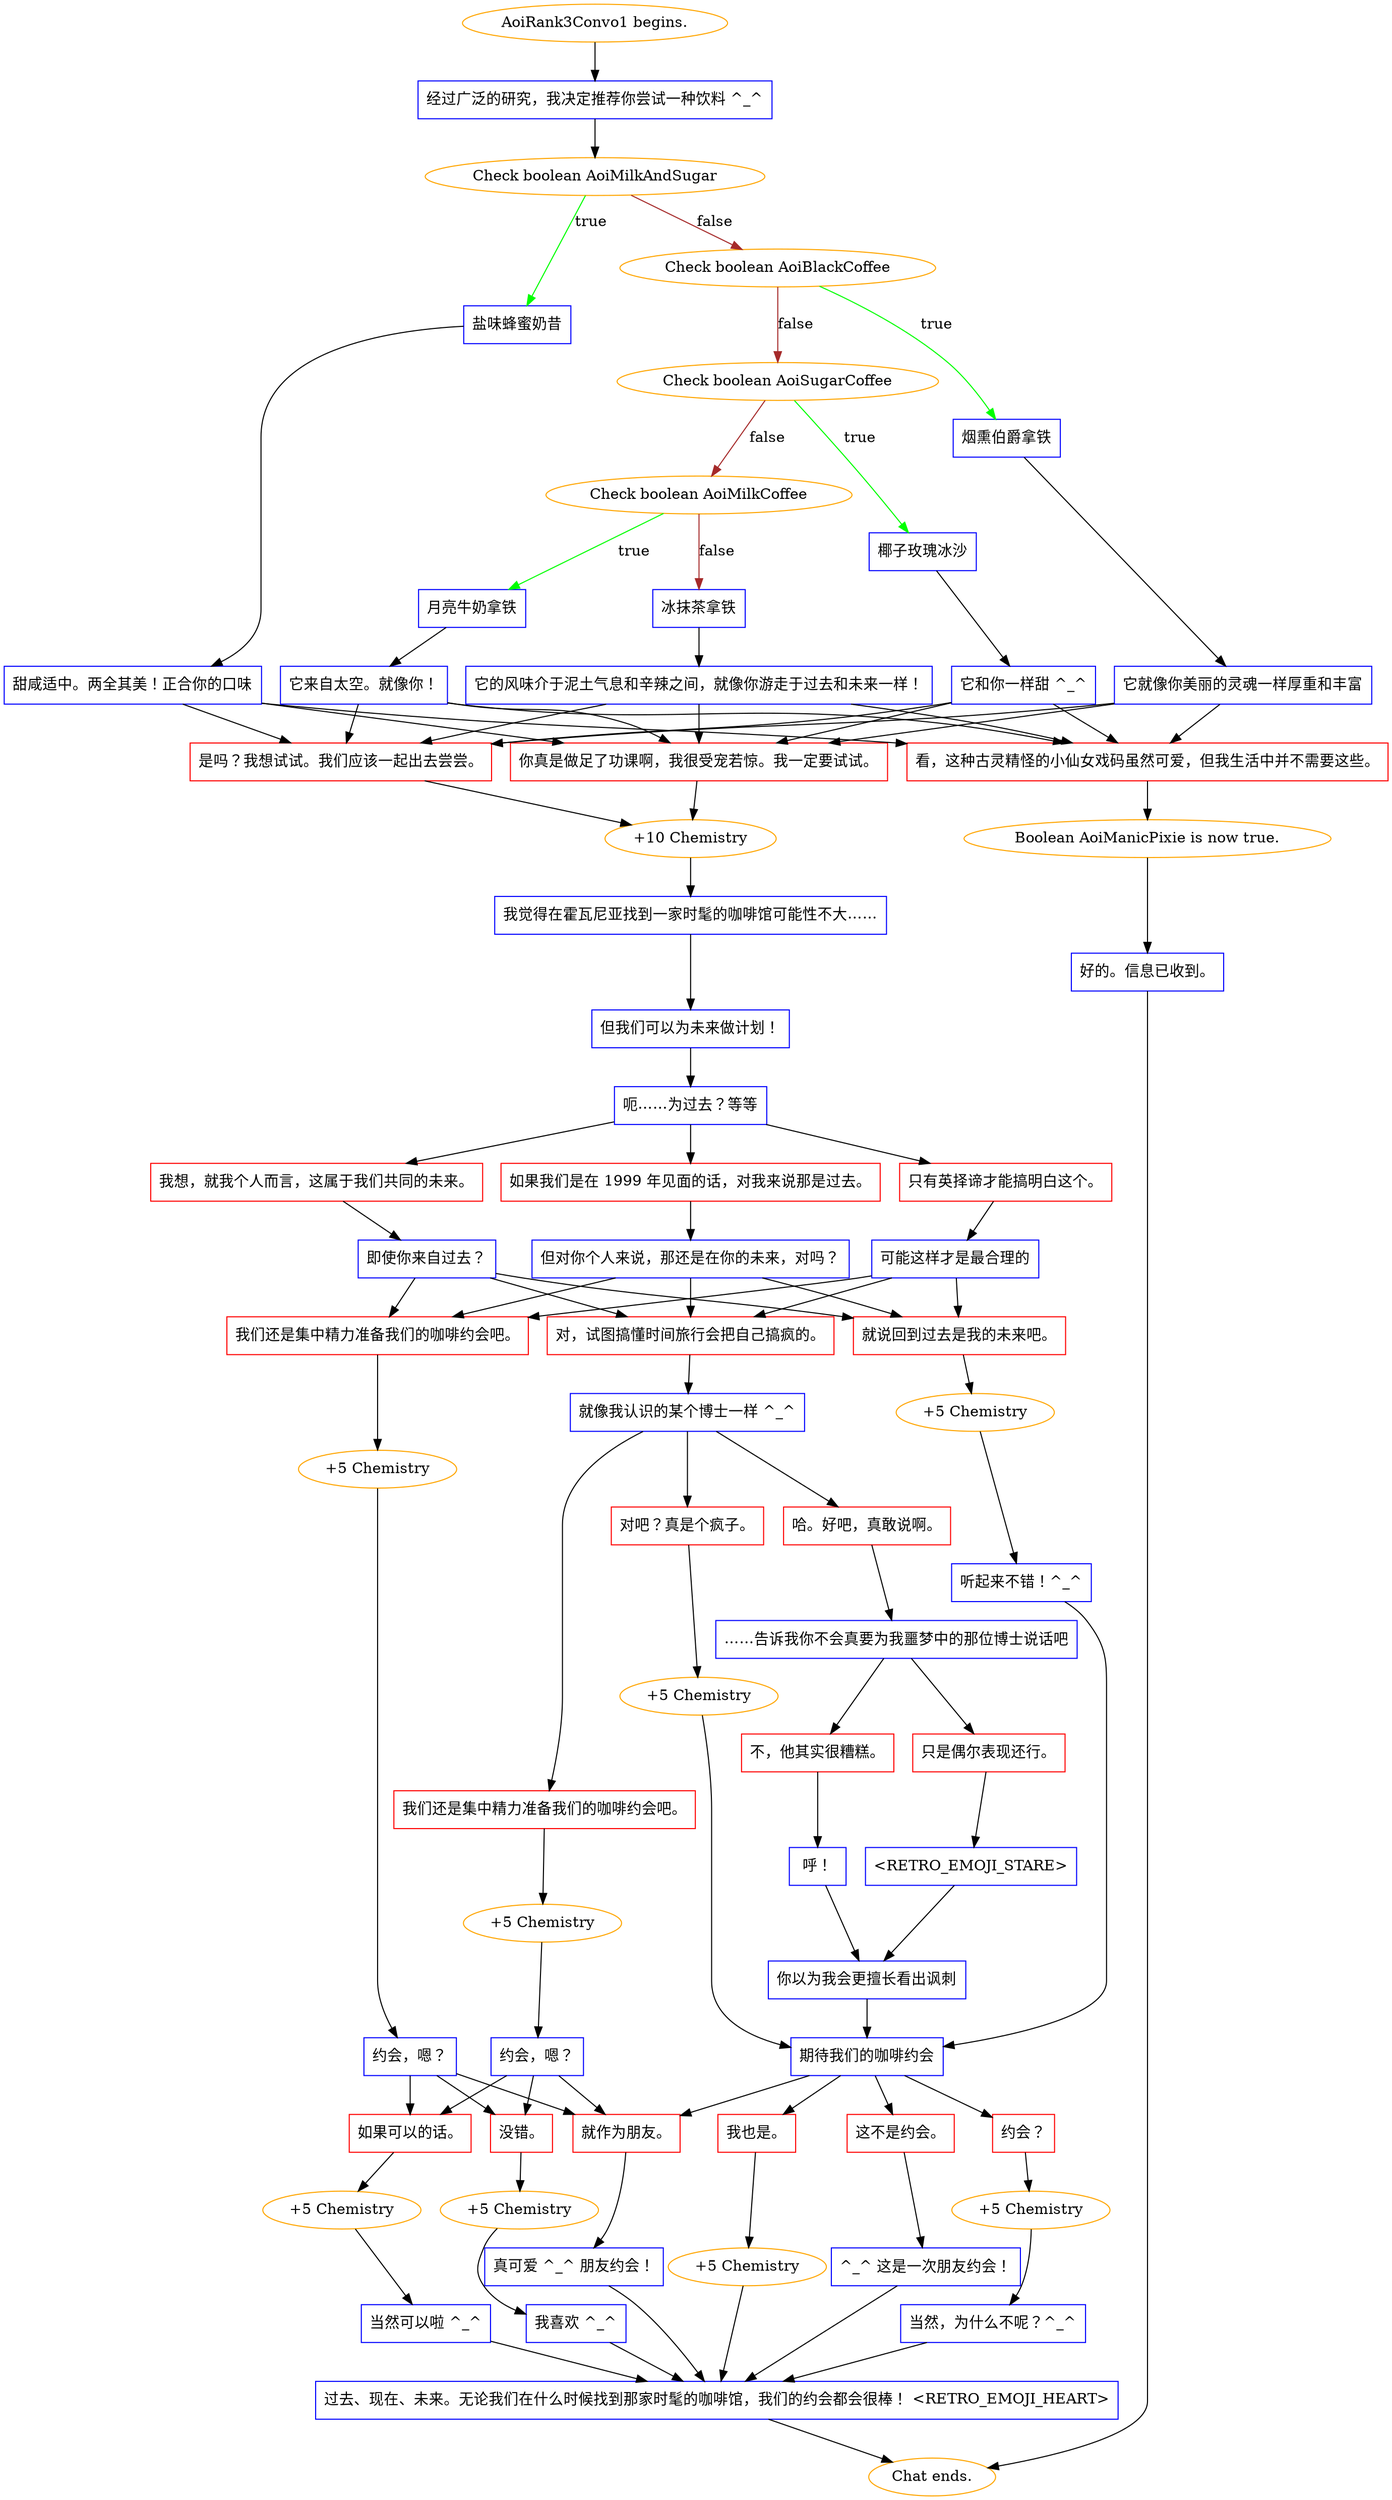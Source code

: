 digraph {
	"AoiRank3Convo1 begins." [color=orange];
		"AoiRank3Convo1 begins." -> j1313742880;
	j1313742880 [label="经过广泛的研究，我决定推荐你尝试一种饮料 ^_^",shape=box,color=blue];
		j1313742880 -> j4211444181;
	j4211444181 [label="Check boolean AoiMilkAndSugar",color=orange];
		j4211444181 -> j2150228100 [label=true,color=green];
		j4211444181 -> j859293947 [label=false,color=brown];
	j2150228100 [label="盐味蜂蜜奶昔",shape=box,color=blue];
		j2150228100 -> j172071978;
	j859293947 [label="Check boolean AoiBlackCoffee",color=orange];
		j859293947 -> j1028590506 [label=true,color=green];
		j859293947 -> j3369786144 [label=false,color=brown];
	j172071978 [label="甜咸适中。两全其美！正合你的口味",shape=box,color=blue];
		j172071978 -> j3605178519;
		j172071978 -> j2874154101;
		j172071978 -> j737714366;
	j1028590506 [label="烟熏伯爵拿铁",shape=box,color=blue];
		j1028590506 -> j28576383;
	j3369786144 [label="Check boolean AoiSugarCoffee",color=orange];
		j3369786144 -> j2568855993 [label=true,color=green];
		j3369786144 -> j2911908045 [label=false,color=brown];
	j3605178519 [label="你真是做足了功课啊，我很受宠若惊。我一定要试试。",shape=box,color=red];
		j3605178519 -> j3829180263;
	j2874154101 [label="是吗？我想试试。我们应该一起出去尝尝。",shape=box,color=red];
		j2874154101 -> j3829180263;
	j737714366 [label="看，这种古灵精怪的小仙女戏码虽然可爱，但我生活中并不需要这些。",shape=box,color=red];
		j737714366 -> j1291757001;
	j28576383 [label="它就像你美丽的灵魂一样厚重和丰富",shape=box,color=blue];
		j28576383 -> j3605178519;
		j28576383 -> j2874154101;
		j28576383 -> j737714366;
	j2568855993 [label="椰子玫瑰冰沙",shape=box,color=blue];
		j2568855993 -> j2058847970;
	j2911908045 [label="Check boolean AoiMilkCoffee",color=orange];
		j2911908045 -> j3065921170 [label=true,color=green];
		j2911908045 -> j3760534492 [label=false,color=brown];
	j3829180263 [label="+10 Chemistry",color=orange];
		j3829180263 -> j2344179099;
	j1291757001 [label="Boolean AoiManicPixie is now true.",color=orange];
		j1291757001 -> j1590822316;
	j2058847970 [label="它和你一样甜 ^_^",shape=box,color=blue];
		j2058847970 -> j3605178519;
		j2058847970 -> j2874154101;
		j2058847970 -> j737714366;
	j3065921170 [label="月亮牛奶拿铁",shape=box,color=blue];
		j3065921170 -> j2932430090;
	j3760534492 [label="冰抹茶拿铁",shape=box,color=blue];
		j3760534492 -> j3706547754;
	j2344179099 [label="我觉得在霍瓦尼亚找到一家时髦的咖啡馆可能性不大……",shape=box,color=blue];
		j2344179099 -> j1328197396;
	j1590822316 [label="好的。信息已收到。",shape=box,color=blue];
		j1590822316 -> "Chat ends.";
	j2932430090 [label="它来自太空。就像你！",shape=box,color=blue];
		j2932430090 -> j3605178519;
		j2932430090 -> j2874154101;
		j2932430090 -> j737714366;
	j3706547754 [label="它的风味介于泥土气息和辛辣之间，就像你游走于过去和未来一样！",shape=box,color=blue];
		j3706547754 -> j3605178519;
		j3706547754 -> j2874154101;
		j3706547754 -> j737714366;
	j1328197396 [label="但我们可以为未来做计划！",shape=box,color=blue];
		j1328197396 -> j2187492466;
	"Chat ends." [color=orange];
	j2187492466 [label="呃……为过去？等等",shape=box,color=blue];
		j2187492466 -> j2032532419;
		j2187492466 -> j245907877;
		j2187492466 -> j92517641;
	j2032532419 [label="如果我们是在 1999 年见面的话，对我来说那是过去。",shape=box,color=red];
		j2032532419 -> j2243908334;
	j245907877 [label="我想，就我个人而言，这属于我们共同的未来。",shape=box,color=red];
		j245907877 -> j4283665726;
	j92517641 [label="只有英择谛才能搞明白这个。",shape=box,color=red];
		j92517641 -> j1118961300;
	j2243908334 [label="但对你个人来说，那还是在你的未来，对吗？",shape=box,color=blue];
		j2243908334 -> j225444506;
		j2243908334 -> j249988206;
		j2243908334 -> j714123242;
	j4283665726 [label="即使你来自过去？",shape=box,color=blue];
		j4283665726 -> j225444506;
		j4283665726 -> j249988206;
		j4283665726 -> j714123242;
	j1118961300 [label="可能这样才是最合理的",shape=box,color=blue];
		j1118961300 -> j225444506;
		j1118961300 -> j249988206;
		j1118961300 -> j714123242;
	j225444506 [label="对，试图搞懂时间旅行会把自己搞疯的。",shape=box,color=red];
		j225444506 -> j873345553;
	j249988206 [label="就说回到过去是我的未来吧。",shape=box,color=red];
		j249988206 -> j2819853705;
	j714123242 [label="我们还是集中精力准备我们的咖啡约会吧。",shape=box,color=red];
		j714123242 -> j3548226182;
	j873345553 [label="就像我认识的某个博士一样 ^_^",shape=box,color=blue];
		j873345553 -> j2919510007;
		j873345553 -> j3260102096;
		j873345553 -> j3830750654;
	j2819853705 [label="+5 Chemistry",color=orange];
		j2819853705 -> j3606275104;
	j3548226182 [label="+5 Chemistry",color=orange];
		j3548226182 -> j959726179;
	j2919510007 [label="我们还是集中精力准备我们的咖啡约会吧。",shape=box,color=red];
		j2919510007 -> j2850151695;
	j3260102096 [label="哈。好吧，真敢说啊。",shape=box,color=red];
		j3260102096 -> j3423095966;
	j3830750654 [label="对吧？真是个疯子。",shape=box,color=red];
		j3830750654 -> j2733359135;
	j3606275104 [label="听起来不错！^_^",shape=box,color=blue];
		j3606275104 -> j2055123157;
	j959726179 [label="约会，嗯？",shape=box,color=blue];
		j959726179 -> j1488341935;
		j959726179 -> j46996247;
		j959726179 -> j2360666259;
	j2850151695 [label="+5 Chemistry",color=orange];
		j2850151695 -> j3573909680;
	j3423095966 [label="……告诉我你不会真要为我噩梦中的那位博士说话吧",shape=box,color=blue];
		j3423095966 -> j2807833154;
		j3423095966 -> j4279243709;
	j2733359135 [label="+5 Chemistry",color=orange];
		j2733359135 -> j2055123157;
	j2055123157 [label="期待我们的咖啡约会",shape=box,color=blue];
		j2055123157 -> j1512594186;
		j2055123157 -> j1927693499;
		j2055123157 -> j2895185491;
		j2055123157 -> j46996247;
	j1488341935 [label="没错。",shape=box,color=red];
		j1488341935 -> j1815409543;
	j46996247 [label="就作为朋友。",shape=box,color=red];
		j46996247 -> j2834406136;
	j2360666259 [label="如果可以的话。",shape=box,color=red];
		j2360666259 -> j2727872795;
	j3573909680 [label="约会，嗯？",shape=box,color=blue];
		j3573909680 -> j1488341935;
		j3573909680 -> j46996247;
		j3573909680 -> j2360666259;
	j2807833154 [label="只是偶尔表现还行。",shape=box,color=red];
		j2807833154 -> j1852472767;
	j4279243709 [label="不，他其实很糟糕。",shape=box,color=red];
		j4279243709 -> j907463114;
	j1512594186 [label="我也是。",shape=box,color=red];
		j1512594186 -> j4063699716;
	j1927693499 [label="约会？",shape=box,color=red];
		j1927693499 -> j1197994600;
	j2895185491 [label="这不是约会。",shape=box,color=red];
		j2895185491 -> j1482885519;
	j1815409543 [label="+5 Chemistry",color=orange];
		j1815409543 -> j1198142791;
	j2834406136 [label="真可爱 ^_^ 朋友约会！",shape=box,color=blue];
		j2834406136 -> j3823403130;
	j2727872795 [label="+5 Chemistry",color=orange];
		j2727872795 -> j4105922818;
	j1852472767 [label="<RETRO_EMOJI_STARE>",shape=box,color=blue];
		j1852472767 -> j114602355;
	j907463114 [label="呼！",shape=box,color=blue];
		j907463114 -> j114602355;
	j4063699716 [label="+5 Chemistry",color=orange];
		j4063699716 -> j3823403130;
	j1197994600 [label="+5 Chemistry",color=orange];
		j1197994600 -> j2313915359;
	j1482885519 [label="^_^ 这是一次朋友约会！",shape=box,color=blue];
		j1482885519 -> j3823403130;
	j1198142791 [label="我喜欢 ^_^",shape=box,color=blue];
		j1198142791 -> j3823403130;
	j3823403130 [label="过去、现在、未来。无论我们在什么时候找到那家时髦的咖啡馆，我们的约会都会很棒！ <RETRO_EMOJI_HEART>",shape=box,color=blue];
		j3823403130 -> "Chat ends.";
	j4105922818 [label="当然可以啦 ^_^",shape=box,color=blue];
		j4105922818 -> j3823403130;
	j114602355 [label="你以为我会更擅长看出讽刺",shape=box,color=blue];
		j114602355 -> j2055123157;
	j2313915359 [label="当然，为什么不呢？^_^",shape=box,color=blue];
		j2313915359 -> j3823403130;
}